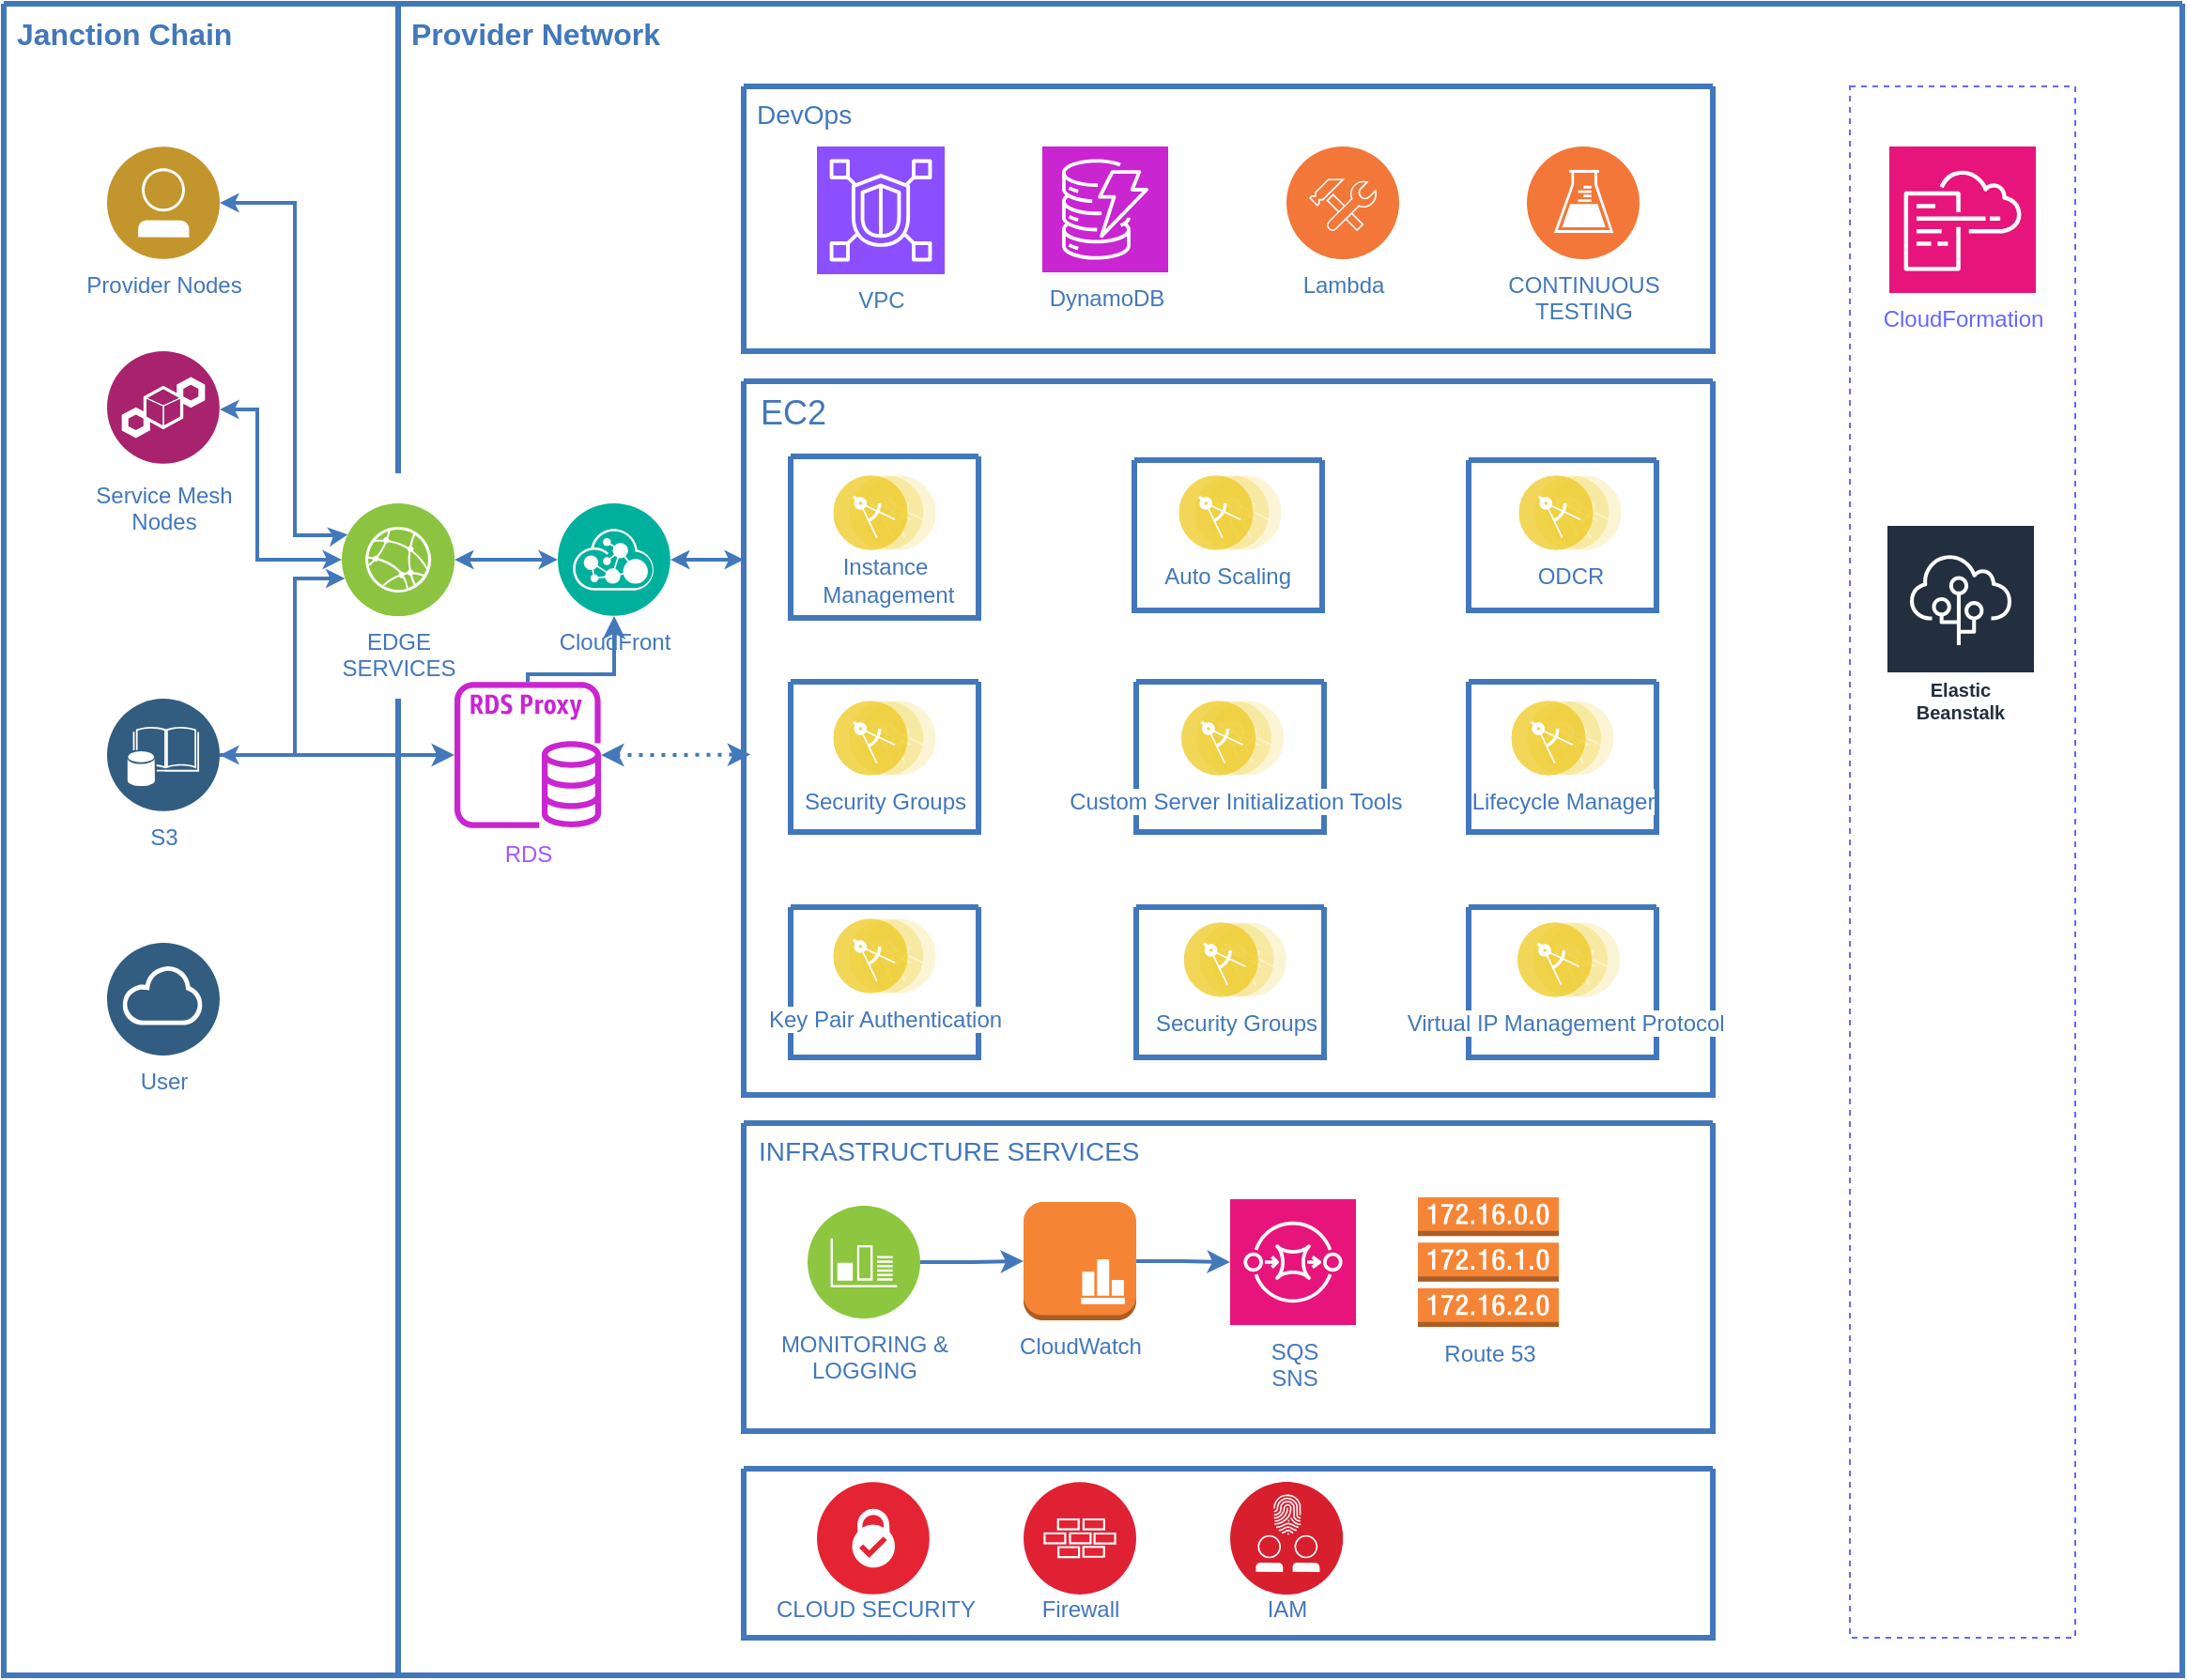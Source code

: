 <mxfile version="26.0.14">
  <diagram id="31b32b95-0358-9bc7-6ba0-a27c054ed1a7" name="Page-1">
    <mxGraphModel dx="1578" dy="1052" grid="1" gridSize="10" guides="1" tooltips="1" connect="1" arrows="1" fold="1" page="1" pageScale="1" pageWidth="827" pageHeight="1169" background="none" math="0" shadow="0">
      <root>
        <mxCell id="0" />
        <mxCell id="1" parent="0" />
        <mxCell id="2" value="" style="swimlane;shadow=0;strokeColor=#4277BB;fillColor=#ffffff;fontColor=#4277BB;align=right;startSize=0;collapsible=0;strokeWidth=3;" parent="1" vertex="1">
          <mxGeometry x="247" y="143" width="1160" height="890" as="geometry" />
        </mxCell>
        <mxCell id="3" value="Janction Chain" style="text;html=1;align=left;verticalAlign=top;fontColor=#4277BB;shadow=0;dashed=0;strokeColor=none;fillColor=none;labelBackgroundColor=none;fontStyle=1;fontSize=16;spacingLeft=5;" parent="2" vertex="1">
          <mxGeometry width="170" height="30" as="geometry" />
        </mxCell>
        <mxCell id="4" value="" style="line;strokeWidth=3;direction=south;html=1;shadow=0;labelBackgroundColor=none;fillColor=none;gradientColor=none;fontSize=12;fontColor=#4277BB;align=right;strokeColor=#4277BB;" parent="2" vertex="1">
          <mxGeometry x="205" width="10" height="250" as="geometry" />
        </mxCell>
        <mxCell id="5" value="Provider Network" style="text;html=1;align=left;verticalAlign=top;fontColor=#4277BB;shadow=0;dashed=0;strokeColor=none;fillColor=none;labelBackgroundColor=none;fontStyle=1;fontSize=16;spacingLeft=5;" parent="2" vertex="1">
          <mxGeometry x="210" width="180" height="35" as="geometry" />
        </mxCell>
        <mxCell id="16" value="" style="line;strokeWidth=3;direction=south;html=1;shadow=0;labelBackgroundColor=none;fillColor=none;gradientColor=none;fontSize=12;fontColor=#4277BB;align=right;strokeColor=#4277BB;" parent="2" vertex="1">
          <mxGeometry x="205" y="370" width="10" height="520" as="geometry" />
        </mxCell>
        <mxCell id="17" value="" style="swimlane;shadow=0;strokeColor=#4277BB;fillColor=#ffffff;fontColor=#4277BB;align=right;startSize=0;collapsible=0;strokeWidth=3;" parent="2" vertex="1">
          <mxGeometry x="394" y="780" width="516" height="90" as="geometry" />
        </mxCell>
        <mxCell id="18" value="" style="aspect=fixed;perimeter=ellipsePerimeter;html=1;align=left;shadow=0;dashed=0;image;image=img/lib/ibm/blockchain/certificate_authority.svg;labelBackgroundColor=#ffffff;strokeColor=#666666;strokeWidth=3;fillColor=#C2952D;gradientColor=none;fontSize=12;fontColor=#4277BB;labelPosition=right;verticalLabelPosition=middle;verticalAlign=middle;" parent="17" vertex="1">
          <mxGeometry x="39" y="7" width="60" height="60" as="geometry" />
        </mxCell>
        <mxCell id="Dp_y0-jSFTZ947KnKLw_-114" value="" style="image;aspect=fixed;perimeter=ellipsePerimeter;html=1;align=center;shadow=0;dashed=0;fontColor=#4277BB;labelBackgroundColor=default;fontSize=12;spacingTop=3;image=img/lib/ibm/security/firewall.svg;" vertex="1" parent="17">
          <mxGeometry x="149" y="7" width="60" height="60" as="geometry" />
        </mxCell>
        <mxCell id="Dp_y0-jSFTZ947KnKLw_-116" value="&lt;span style=&quot;color: rgb(66, 119, 187); text-align: left; background-color: rgb(255, 255, 255);&quot;&gt;CLOUD SECURITY&lt;/span&gt;" style="text;html=1;align=center;verticalAlign=middle;resizable=0;points=[];autosize=1;strokeColor=none;fillColor=none;" vertex="1" parent="17">
          <mxGeometry x="5" y="60" width="130" height="30" as="geometry" />
        </mxCell>
        <mxCell id="Dp_y0-jSFTZ947KnKLw_-118" value="&lt;span style=&quot;color: rgb(66, 119, 187); background-color: rgb(255, 255, 255);&quot;&gt;Firewall&lt;/span&gt;" style="text;html=1;align=center;verticalAlign=middle;resizable=0;points=[];autosize=1;strokeColor=none;fillColor=none;" vertex="1" parent="17">
          <mxGeometry x="149" y="60" width="60" height="30" as="geometry" />
        </mxCell>
        <mxCell id="Dp_y0-jSFTZ947KnKLw_-120" value="" style="image;aspect=fixed;perimeter=ellipsePerimeter;html=1;align=center;shadow=0;dashed=0;fontColor=#4277BB;labelBackgroundColor=default;fontSize=12;spacingTop=3;image=img/lib/ibm/security/identity_access_management.svg;" vertex="1" parent="17">
          <mxGeometry x="259" y="7" width="60" height="60" as="geometry" />
        </mxCell>
        <mxCell id="Dp_y0-jSFTZ947KnKLw_-122" value="&lt;span style=&quot;color: rgb(66, 119, 187); background-color: rgb(255, 255, 255);&quot;&gt;IAM&lt;/span&gt;" style="text;html=1;align=center;verticalAlign=middle;resizable=0;points=[];autosize=1;strokeColor=none;fillColor=none;" vertex="1" parent="17">
          <mxGeometry x="269" y="60" width="40" height="30" as="geometry" />
        </mxCell>
        <mxCell id="19" style="edgeStyle=orthogonalEdgeStyle;rounded=0;comic=0;html=1;exitX=1;exitY=0.5;entryX=0;entryY=0.25;startArrow=classic;startFill=1;endArrow=classic;endFill=1;jettySize=auto;orthogonalLoop=1;strokeColor=#4378BB;strokeWidth=2;fontFamily=Helvetica;fontSize=19;fontColor=#CC99FF;endSize=4;startSize=4;" parent="2" source="20" target="26" edge="1">
          <mxGeometry relative="1" as="geometry">
            <Array as="points">
              <mxPoint x="155" y="106" />
              <mxPoint x="155" y="283" />
              <mxPoint x="180" y="283" />
            </Array>
          </mxGeometry>
        </mxCell>
        <mxCell id="20" value="Provider Nodes" style="aspect=fixed;perimeter=ellipsePerimeter;html=1;align=center;shadow=0;dashed=0;image;image=img/lib/ibm/users/user.svg;labelBackgroundColor=#ffffff;strokeColor=#666666;strokeWidth=3;fillColor=#C2952D;gradientColor=none;fontSize=12;fontColor=#4277BB;" parent="2" vertex="1">
          <mxGeometry x="55" y="76" width="60" height="60" as="geometry" />
        </mxCell>
        <mxCell id="21" style="edgeStyle=orthogonalEdgeStyle;rounded=0;html=1;labelBackgroundColor=#ffffff;startArrow=classic;startFill=1;startSize=4;endArrow=classic;endFill=1;endSize=4;jettySize=auto;orthogonalLoop=1;strokeColor=#4378BB;strokeWidth=2;fontSize=19;fontColor=#CC99FF;" parent="2" target="26" edge="1">
          <mxGeometry relative="1" as="geometry">
            <Array as="points">
              <mxPoint x="135" y="216" />
              <mxPoint x="135" y="296" />
            </Array>
            <mxPoint x="115" y="216" as="sourcePoint" />
          </mxGeometry>
        </mxCell>
        <mxCell id="23" style="edgeStyle=orthogonalEdgeStyle;rounded=0;html=1;labelBackgroundColor=#ffffff;startArrow=classic;startFill=1;startSize=4;endArrow=classic;endFill=1;endSize=4;jettySize=auto;orthogonalLoop=1;strokeColor=#4378BB;strokeWidth=2;fontSize=19;fontColor=#CC99FF;" parent="2" target="26" edge="1">
          <mxGeometry relative="1" as="geometry">
            <Array as="points">
              <mxPoint x="155" y="400" />
              <mxPoint x="155" y="306" />
            </Array>
            <mxPoint x="115" y="400" as="sourcePoint" />
          </mxGeometry>
        </mxCell>
        <mxCell id="25" style="edgeStyle=orthogonalEdgeStyle;rounded=0;html=1;labelBackgroundColor=#ffffff;startArrow=classic;startFill=1;startSize=4;endArrow=classic;endFill=1;endSize=4;jettySize=auto;orthogonalLoop=1;strokeColor=#4378BB;strokeWidth=2;fontSize=19;fontColor=#CC99FF;" parent="2" source="26" target="28" edge="1">
          <mxGeometry relative="1" as="geometry" />
        </mxCell>
        <mxCell id="26" value="EDGE&lt;div&gt;SERVICES&lt;/div&gt;" style="aspect=fixed;perimeter=ellipsePerimeter;html=1;align=center;shadow=0;dashed=0;image;image=img/lib/ibm/infrastructure/edge_services.svg;labelBackgroundColor=#ffffff;strokeColor=#666666;strokeWidth=3;fillColor=#C2952D;gradientColor=none;fontSize=12;fontColor=#4277BB;" parent="2" vertex="1">
          <mxGeometry x="180" y="266" width="60" height="60" as="geometry" />
        </mxCell>
        <mxCell id="27" style="edgeStyle=elbowEdgeStyle;rounded=0;html=1;labelBackgroundColor=#ffffff;startArrow=classic;startFill=1;startSize=4;endArrow=classic;endFill=1;endSize=4;jettySize=auto;orthogonalLoop=1;strokeColor=#4378BB;strokeWidth=2;fontSize=19;fontColor=#CC99FF;elbow=vertical;" parent="2" source="28" target="35" edge="1">
          <mxGeometry relative="1" as="geometry">
            <mxPoint x="380" y="296" as="targetPoint" />
            <Array as="points">
              <mxPoint x="376" y="296" />
            </Array>
          </mxGeometry>
        </mxCell>
        <mxCell id="28" value="CloudFront" style="aspect=fixed;perimeter=ellipsePerimeter;html=1;align=center;shadow=0;dashed=0;image;image=img/lib/ibm/management/api_management.svg;labelBackgroundColor=#ffffff;strokeColor=#666666;strokeWidth=3;fillColor=#C2952D;gradientColor=none;fontSize=12;fontColor=#4277BB;" parent="2" vertex="1">
          <mxGeometry x="295" y="266" width="60" height="60" as="geometry" />
        </mxCell>
        <mxCell id="29" value="" style="swimlane;shadow=0;strokeColor=#4277BB;fillColor=#ffffff;fontColor=#4277BB;align=right;startSize=0;collapsible=0;strokeWidth=3;" parent="2" vertex="1">
          <mxGeometry x="394" y="44" width="516" height="141" as="geometry" />
        </mxCell>
        <mxCell id="32" value="&lt;span class=&quot;notion-enable-hover&quot; data-token-index=&quot;0&quot; style=&quot;background-image: initial; background-position: initial; background-size: initial; background-repeat: initial; background-attachment: initial; background-origin: initial; background-clip: initial; isolation: auto;&quot;&gt;Lambda&lt;/span&gt;&lt;div&gt;&lt;span class=&quot;notion-enable-hover&quot; data-token-index=&quot;0&quot; style=&quot;background:rgba(251, 243, 219, 1);isolation:auto&quot;&gt;&lt;br&gt;&lt;/span&gt;&lt;/div&gt;" style="aspect=fixed;perimeter=ellipsePerimeter;html=1;align=center;shadow=0;dashed=0;image;image=img/lib/ibm/devops/configuration_management.svg;labelBackgroundColor=#ffffff;strokeColor=#666666;strokeWidth=3;fillColor=#C2952D;gradientColor=none;fontSize=12;fontColor=#4277BB;" parent="29" vertex="1">
          <mxGeometry x="289" y="32" width="60" height="60" as="geometry" />
        </mxCell>
        <mxCell id="33" value="CONTINUOUS&lt;div&gt;TESTING&lt;/div&gt;" style="aspect=fixed;perimeter=ellipsePerimeter;html=1;align=center;shadow=0;dashed=0;image;image=img/lib/ibm/devops/continuous_testing.svg;labelBackgroundColor=#ffffff;strokeColor=#666666;strokeWidth=3;fillColor=#C2952D;gradientColor=none;fontSize=12;fontColor=#4277BB;" parent="29" vertex="1">
          <mxGeometry x="417" y="32" width="60" height="60" as="geometry" />
        </mxCell>
        <mxCell id="34" value="DevOps" style="text;html=1;align=left;verticalAlign=top;fontColor=#4277BB;shadow=0;dashed=0;strokeColor=none;fillColor=none;labelBackgroundColor=none;fontStyle=0;fontSize=14;spacingLeft=5;" parent="29" vertex="1">
          <mxGeometry width="90" height="26" as="geometry" />
        </mxCell>
        <mxCell id="Dp_y0-jSFTZ947KnKLw_-128" value="&lt;font style=&quot;color: rgb(67, 120, 187);&quot;&gt;VPC&lt;/font&gt;" style="sketch=0;points=[[0,0,0],[0.25,0,0],[0.5,0,0],[0.75,0,0],[1,0,0],[0,1,0],[0.25,1,0],[0.5,1,0],[0.75,1,0],[1,1,0],[0,0.25,0],[0,0.5,0],[0,0.75,0],[1,0.25,0],[1,0.5,0],[1,0.75,0]];outlineConnect=0;fontColor=#232F3E;fillColor=#8C4FFF;strokeColor=#ffffff;dashed=0;verticalLabelPosition=bottom;verticalAlign=top;align=center;html=1;fontSize=12;fontStyle=0;aspect=fixed;shape=mxgraph.aws4.resourceIcon;resIcon=mxgraph.aws4.vpc_lattice;" vertex="1" parent="29">
          <mxGeometry x="39" y="32" width="68" height="68" as="geometry" />
        </mxCell>
        <mxCell id="Dp_y0-jSFTZ947KnKLw_-139" value="&lt;font style=&quot;color: rgb(67, 120, 187);&quot;&gt;DynamoDB&lt;/font&gt;" style="sketch=0;points=[[0,0,0],[0.25,0,0],[0.5,0,0],[0.75,0,0],[1,0,0],[0,1,0],[0.25,1,0],[0.5,1,0],[0.75,1,0],[1,1,0],[0,0.25,0],[0,0.5,0],[0,0.75,0],[1,0.25,0],[1,0.5,0],[1,0.75,0]];outlineConnect=0;fontColor=#232F3E;fillColor=#C925D1;strokeColor=#ffffff;dashed=0;verticalLabelPosition=bottom;verticalAlign=top;align=center;html=1;fontSize=12;fontStyle=0;aspect=fixed;shape=mxgraph.aws4.resourceIcon;resIcon=mxgraph.aws4.dynamodb;" vertex="1" parent="29">
          <mxGeometry x="159" y="32" width="67" height="67" as="geometry" />
        </mxCell>
        <mxCell id="35" value="" style="swimlane;shadow=0;strokeColor=#4277BB;fillColor=#ffffff;fontColor=#4277BB;align=right;startSize=0;collapsible=0;strokeWidth=3;" parent="2" vertex="1">
          <mxGeometry x="394" y="201" width="516" height="380" as="geometry" />
        </mxCell>
        <mxCell id="52" value="&lt;font style=&quot;font-size: 18px;&quot;&gt;EC2&lt;/font&gt;" style="text;html=1;align=left;verticalAlign=top;fontColor=#4277BB;shadow=0;dashed=0;strokeColor=none;fillColor=none;labelBackgroundColor=none;fontStyle=0;fontSize=14;spacingLeft=5;" parent="35" vertex="1">
          <mxGeometry x="2" width="231" height="24" as="geometry" />
        </mxCell>
        <mxCell id="65" value="" style="swimlane;shadow=0;strokeColor=#4277BB;fillColor=#ffffff;fontColor=#4277BB;align=right;startSize=0;collapsible=0;strokeWidth=3;" parent="35" vertex="1">
          <mxGeometry x="25" y="40" width="100" height="86" as="geometry" />
        </mxCell>
        <mxCell id="66" value="" style="aspect=fixed;perimeter=ellipsePerimeter;html=1;align=center;shadow=0;dashed=0;image;image=img/lib/ibm/applications/microservice.svg;labelBackgroundColor=#ffffff;strokeColor=#666666;strokeWidth=3;fillColor=#C2952D;gradientColor=none;fontSize=12;fontColor=#4277BB;" parent="65" vertex="1">
          <mxGeometry x="22.67" y="10" width="54.67" height="40" as="geometry" />
        </mxCell>
        <mxCell id="Dp_y0-jSFTZ947KnKLw_-104" value="&lt;span style=&quot;color: rgb(66, 119, 187); background-color: rgb(255, 255, 255);&quot;&gt;Instance&lt;/span&gt;&lt;div&gt;&lt;span style=&quot;color: rgb(66, 119, 187); background-color: rgb(255, 255, 255);&quot;&gt;&amp;nbsp;Management&lt;/span&gt;&lt;/div&gt;" style="text;html=1;align=center;verticalAlign=middle;resizable=0;points=[];autosize=1;strokeColor=none;fillColor=none;" vertex="1" parent="65">
          <mxGeometry y="46" width="100" height="40" as="geometry" />
        </mxCell>
        <mxCell id="68" value="" style="swimlane;shadow=0;strokeColor=#4277BB;fillColor=#ffffff;fontColor=#4277BB;align=right;startSize=0;collapsible=0;strokeWidth=3;" parent="35" vertex="1">
          <mxGeometry x="208" y="42" width="100" height="80" as="geometry" />
        </mxCell>
        <mxCell id="69" value="Auto Scaling&lt;span style=&quot;background-color: light-dark(rgb(255, 255, 255), rgb(18, 18, 18)); color: light-dark(rgb(66, 119, 187), rgb(101, 146, 205));&quot;&gt;&amp;nbsp;&lt;/span&gt;" style="aspect=fixed;perimeter=ellipsePerimeter;html=1;align=center;shadow=0;dashed=0;image;image=img/lib/ibm/applications/microservice.svg;labelBackgroundColor=#ffffff;strokeColor=#666666;strokeWidth=3;fillColor=#C2952D;gradientColor=none;fontSize=12;fontColor=#4277BB;" parent="68" vertex="1">
          <mxGeometry x="23.66" y="8" width="54.67" height="40" as="geometry" />
        </mxCell>
        <mxCell id="70" value="" style="swimlane;shadow=0;strokeColor=#4277BB;fillColor=#ffffff;fontColor=#4277BB;align=right;startSize=0;collapsible=0;strokeWidth=3;" parent="35" vertex="1">
          <mxGeometry x="386" y="42" width="100" height="80" as="geometry" />
        </mxCell>
        <mxCell id="Dp_y0-jSFTZ947KnKLw_-107" value="ODCR" style="aspect=fixed;perimeter=ellipsePerimeter;html=1;align=center;shadow=0;dashed=0;image;image=img/lib/ibm/applications/microservice.svg;labelBackgroundColor=#ffffff;strokeColor=#666666;strokeWidth=3;fillColor=#C2952D;gradientColor=none;fontSize=12;fontColor=#4277BB;" vertex="1" parent="70">
          <mxGeometry x="26.66" y="8" width="54.67" height="40" as="geometry" />
        </mxCell>
        <mxCell id="72" value="" style="swimlane;shadow=0;strokeColor=#4277BB;fillColor=#ffffff;fontColor=#4277BB;align=right;startSize=0;collapsible=0;strokeWidth=3;" parent="35" vertex="1">
          <mxGeometry x="25.0" y="160" width="100" height="80" as="geometry" />
        </mxCell>
        <mxCell id="Dp_y0-jSFTZ947KnKLw_-105" value="Security Groups" style="aspect=fixed;perimeter=ellipsePerimeter;html=1;align=center;shadow=0;dashed=0;image;image=img/lib/ibm/applications/microservice.svg;labelBackgroundColor=#ffffff;strokeColor=#666666;strokeWidth=3;fillColor=#C2952D;gradientColor=none;fontSize=12;fontColor=#4277BB;" vertex="1" parent="72">
          <mxGeometry x="22.67" y="10" width="54.67" height="40" as="geometry" />
        </mxCell>
        <mxCell id="74" value="" style="swimlane;shadow=0;strokeColor=#4277BB;fillColor=#ffffff;fontColor=#4277BB;align=right;startSize=0;collapsible=0;strokeWidth=3;" parent="35" vertex="1">
          <mxGeometry x="209.0" y="160" width="100" height="80" as="geometry" />
        </mxCell>
        <mxCell id="Dp_y0-jSFTZ947KnKLw_-108" value="&amp;nbsp;Custom Server Initialization Tools" style="aspect=fixed;perimeter=ellipsePerimeter;html=1;align=center;shadow=0;dashed=0;image;image=img/lib/ibm/applications/microservice.svg;labelBackgroundColor=#ffffff;strokeColor=#666666;strokeWidth=3;fillColor=#C2952D;gradientColor=none;fontSize=12;fontColor=#4277BB;" vertex="1" parent="74">
          <mxGeometry x="24.0" y="10" width="54.67" height="40" as="geometry" />
        </mxCell>
        <mxCell id="76" value="" style="swimlane;shadow=0;strokeColor=#4277BB;fillColor=#ffffff;fontColor=#4277BB;align=right;startSize=0;collapsible=0;strokeWidth=3;" parent="35" vertex="1">
          <mxGeometry x="386.0" y="160" width="100" height="80" as="geometry" />
        </mxCell>
        <mxCell id="Dp_y0-jSFTZ947KnKLw_-109" value="Lifecycle Manager" style="aspect=fixed;perimeter=ellipsePerimeter;html=1;align=center;shadow=0;dashed=0;image;image=img/lib/ibm/applications/microservice.svg;labelBackgroundColor=#ffffff;strokeColor=#666666;strokeWidth=3;fillColor=#C2952D;gradientColor=none;fontSize=12;fontColor=#4277BB;" vertex="1" parent="76">
          <mxGeometry x="22.66" y="10" width="54.67" height="40" as="geometry" />
        </mxCell>
        <mxCell id="78" value="" style="swimlane;shadow=0;strokeColor=#4277BB;fillColor=#ffffff;fontColor=#4277BB;align=right;startSize=0;collapsible=0;strokeWidth=3;" parent="35" vertex="1">
          <mxGeometry x="25.0" y="280" width="100" height="80" as="geometry" />
        </mxCell>
        <mxCell id="Dp_y0-jSFTZ947KnKLw_-106" value="Key Pair Authentication" style="aspect=fixed;perimeter=ellipsePerimeter;html=1;align=center;shadow=0;dashed=0;image;image=img/lib/ibm/applications/microservice.svg;labelBackgroundColor=#ffffff;strokeColor=#666666;strokeWidth=3;fillColor=#C2952D;gradientColor=none;fontSize=12;fontColor=#4277BB;" vertex="1" parent="78">
          <mxGeometry x="22.66" y="6" width="54.67" height="40" as="geometry" />
        </mxCell>
        <mxCell id="80" value="" style="swimlane;shadow=0;strokeColor=#4277BB;fillColor=#ffffff;fontColor=#4277BB;align=right;startSize=0;collapsible=0;strokeWidth=3;" parent="35" vertex="1">
          <mxGeometry x="209.0" y="280" width="100" height="80" as="geometry" />
        </mxCell>
        <mxCell id="Dp_y0-jSFTZ947KnKLw_-110" value="Security Groups" style="aspect=fixed;perimeter=ellipsePerimeter;html=1;align=center;shadow=0;dashed=0;image;image=img/lib/ibm/applications/microservice.svg;labelBackgroundColor=#ffffff;strokeColor=#666666;strokeWidth=3;fillColor=#C2952D;gradientColor=none;fontSize=12;fontColor=#4277BB;" vertex="1" parent="80">
          <mxGeometry x="25.33" y="8" width="54.67" height="40" as="geometry" />
        </mxCell>
        <mxCell id="82" value="" style="swimlane;shadow=0;strokeColor=#4277BB;fillColor=#ffffff;fontColor=#4277BB;align=right;startSize=0;collapsible=0;strokeWidth=3;" parent="35" vertex="1">
          <mxGeometry x="386.0" y="280" width="100" height="80" as="geometry" />
        </mxCell>
        <mxCell id="Dp_y0-jSFTZ947KnKLw_-111" value="Virtual IP Management Protocol&lt;span style=&quot;color: light-dark(rgb(66, 119, 187), rgb(101, 146, 205)); background-color: light-dark(rgb(255, 255, 255), rgb(18, 18, 18));&quot;&gt;&amp;nbsp;&lt;/span&gt;" style="aspect=fixed;perimeter=ellipsePerimeter;html=1;align=center;shadow=0;dashed=0;image;image=img/lib/ibm/applications/microservice.svg;labelBackgroundColor=#ffffff;strokeColor=#666666;strokeWidth=3;fillColor=#C2952D;gradientColor=none;fontSize=12;fontColor=#4277BB;" vertex="1" parent="82">
          <mxGeometry x="26.0" y="8" width="54.67" height="40" as="geometry" />
        </mxCell>
        <mxCell id="55" value="" style="swimlane;shadow=0;strokeColor=#4277BB;fillColor=#ffffff;fontColor=#4277BB;align=right;startSize=0;collapsible=0;strokeWidth=3;" parent="2" vertex="1">
          <mxGeometry x="394" y="596" width="516" height="164" as="geometry" />
        </mxCell>
        <mxCell id="56" value="MONITORING &amp;amp;&lt;div&gt;LOGGING&lt;/div&gt;" style="aspect=fixed;perimeter=ellipsePerimeter;html=1;align=center;shadow=0;dashed=0;image;image=img/lib/ibm/infrastructure/monitoring_logging.svg;labelBackgroundColor=none;strokeColor=#666666;strokeWidth=3;fillColor=#C2952D;gradientColor=none;fontSize=12;fontColor=#4277BB;" parent="55" vertex="1">
          <mxGeometry x="34" y="44" width="60" height="60" as="geometry" />
        </mxCell>
        <mxCell id="60" value="INFRASTRUCTURE SERVICES" style="text;html=1;align=left;verticalAlign=top;fontColor=#4277BB;shadow=0;dashed=0;strokeColor=none;fillColor=none;labelBackgroundColor=none;fontStyle=0;fontSize=14;spacingLeft=5;" parent="55" vertex="1">
          <mxGeometry x="1" width="231" height="24" as="geometry" />
        </mxCell>
        <mxCell id="Dp_y0-jSFTZ947KnKLw_-130" value="&lt;span class=&quot;notion-enable-hover&quot; data-token-index=&quot;0&quot; style=&quot;background-image: initial; background-position: initial; background-size: initial; background-repeat: initial; background-attachment: initial; background-origin: initial; background-clip: initial; isolation: auto;&quot;&gt;&lt;font style=&quot;color: rgb(67, 120, 187);&quot;&gt;CloudWatch&lt;/font&gt;&lt;/span&gt;" style="outlineConnect=0;dashed=0;verticalLabelPosition=bottom;verticalAlign=top;align=center;html=1;shape=mxgraph.aws3.instance_with_cloudwatch;fillColor=#F58534;gradientColor=none;" vertex="1" parent="55">
          <mxGeometry x="149" y="42" width="60" height="63" as="geometry" />
        </mxCell>
        <mxCell id="Dp_y0-jSFTZ947KnKLw_-131" style="edgeStyle=orthogonalEdgeStyle;rounded=0;orthogonalLoop=1;jettySize=auto;html=1;entryX=0;entryY=0.5;entryDx=0;entryDy=0;entryPerimeter=0;strokeColor=#4378BB;strokeWidth=2;" edge="1" parent="55" source="56" target="Dp_y0-jSFTZ947KnKLw_-130">
          <mxGeometry relative="1" as="geometry" />
        </mxCell>
        <mxCell id="Dp_y0-jSFTZ947KnKLw_-132" value="&lt;font style=&quot;color: rgb(67, 120, 187);&quot;&gt;SQS&lt;/font&gt;&lt;div&gt;&lt;font style=&quot;color: rgb(67, 120, 187);&quot;&gt;SNS&lt;/font&gt;&lt;/div&gt;" style="sketch=0;points=[[0,0,0],[0.25,0,0],[0.5,0,0],[0.75,0,0],[1,0,0],[0,1,0],[0.25,1,0],[0.5,1,0],[0.75,1,0],[1,1,0],[0,0.25,0],[0,0.5,0],[0,0.75,0],[1,0.25,0],[1,0.5,0],[1,0.75,0]];outlineConnect=0;fontColor=#232F3E;fillColor=#E7157B;strokeColor=#ffffff;dashed=0;verticalLabelPosition=bottom;verticalAlign=top;align=center;html=1;fontSize=12;fontStyle=0;aspect=fixed;shape=mxgraph.aws4.resourceIcon;resIcon=mxgraph.aws4.sqs;" vertex="1" parent="55">
          <mxGeometry x="259" y="40.5" width="67" height="67" as="geometry" />
        </mxCell>
        <mxCell id="Dp_y0-jSFTZ947KnKLw_-133" style="edgeStyle=orthogonalEdgeStyle;rounded=0;orthogonalLoop=1;jettySize=auto;html=1;entryX=0;entryY=0.5;entryDx=0;entryDy=0;entryPerimeter=0;strokeColor=#4378BB;strokeWidth=2;" edge="1" parent="55" source="Dp_y0-jSFTZ947KnKLw_-130" target="Dp_y0-jSFTZ947KnKLw_-132">
          <mxGeometry relative="1" as="geometry" />
        </mxCell>
        <mxCell id="Dp_y0-jSFTZ947KnKLw_-136" value="&lt;font style=&quot;color: rgb(67, 120, 187);&quot;&gt;Route 53&lt;/font&gt;" style="outlineConnect=0;dashed=0;verticalLabelPosition=bottom;verticalAlign=top;align=center;html=1;shape=mxgraph.aws3.route_table;fillColor=#F58536;gradientColor=none;" vertex="1" parent="55">
          <mxGeometry x="359" y="39.5" width="75" height="69" as="geometry" />
        </mxCell>
        <mxCell id="Dp_y0-jSFTZ947KnKLw_-125" style="edgeStyle=orthogonalEdgeStyle;rounded=0;orthogonalLoop=1;jettySize=auto;html=1;strokeColor=#4378BB;strokeWidth=2;" edge="1" parent="2" source="Dp_y0-jSFTZ947KnKLw_-97" target="Dp_y0-jSFTZ947KnKLw_-123">
          <mxGeometry relative="1" as="geometry" />
        </mxCell>
        <mxCell id="Dp_y0-jSFTZ947KnKLw_-97" value="&lt;div&gt;S3&lt;/div&gt;" style="aspect=fixed;perimeter=ellipsePerimeter;html=1;align=center;shadow=0;dashed=0;image;image=img/lib/ibm/data/enterprise_data.svg;labelBackgroundColor=#ffffff;strokeColor=#666666;strokeWidth=3;fillColor=#C2952D;gradientColor=none;fontSize=12;fontColor=#4277BB;" vertex="1" parent="2">
          <mxGeometry x="55" y="370" width="60" height="60" as="geometry" />
        </mxCell>
        <mxCell id="Dp_y0-jSFTZ947KnKLw_-100" value="&amp;nbsp;Service Mesh&amp;nbsp;&lt;div&gt;Nodes&lt;/div&gt;" style="image;aspect=fixed;perimeter=ellipsePerimeter;html=1;align=center;shadow=0;dashed=0;fontColor=#4277BB;labelBackgroundColor=default;fontSize=12;spacingTop=3;image=img/lib/ibm/blockchain/blockchain.svg;" vertex="1" parent="2">
          <mxGeometry x="55" y="185" width="60" height="60" as="geometry" />
        </mxCell>
        <mxCell id="Dp_y0-jSFTZ947KnKLw_-102" value="User" style="aspect=fixed;perimeter=ellipsePerimeter;html=1;align=center;shadow=0;dashed=0;image;image=img/lib/ibm/data/cloud.svg;labelBackgroundColor=#ffffff;strokeColor=#666666;strokeWidth=3;fillColor=#C2952D;gradientColor=none;fontSize=12;fontColor=#4277BB;" vertex="1" parent="2">
          <mxGeometry x="55" y="500" width="60" height="60" as="geometry" />
        </mxCell>
        <mxCell id="Dp_y0-jSFTZ947KnKLw_-129" style="edgeStyle=orthogonalEdgeStyle;rounded=0;orthogonalLoop=1;jettySize=auto;html=1;strokeColor=#4378BB;strokeWidth=2;" edge="1" parent="2" source="Dp_y0-jSFTZ947KnKLw_-123" target="28">
          <mxGeometry relative="1" as="geometry">
            <Array as="points">
              <mxPoint x="279" y="357" />
              <mxPoint x="325" y="357" />
            </Array>
          </mxGeometry>
        </mxCell>
        <mxCell id="Dp_y0-jSFTZ947KnKLw_-123" value="&lt;font style=&quot;color: rgb(165, 86, 255);&quot;&gt;RDS&lt;/font&gt;" style="sketch=0;outlineConnect=0;fontColor=#232F3E;gradientColor=none;fillColor=#C925D1;strokeColor=none;dashed=0;verticalLabelPosition=bottom;verticalAlign=top;align=center;html=1;fontSize=12;fontStyle=0;aspect=fixed;pointerEvents=1;shape=mxgraph.aws4.rds_proxy;" vertex="1" parent="2">
          <mxGeometry x="240" y="361" width="78" height="78" as="geometry" />
        </mxCell>
        <mxCell id="Dp_y0-jSFTZ947KnKLw_-126" style="edgeStyle=orthogonalEdgeStyle;rounded=0;orthogonalLoop=1;jettySize=auto;html=1;entryX=0.007;entryY=0.523;entryDx=0;entryDy=0;entryPerimeter=0;startArrow=classic;startFill=1;strokeColor=#4378BB;strokeWidth=2;dashed=1;dashPattern=1 2;" edge="1" parent="2" source="Dp_y0-jSFTZ947KnKLw_-123" target="35">
          <mxGeometry relative="1" as="geometry" />
        </mxCell>
        <mxCell id="Dp_y0-jSFTZ947KnKLw_-134" value="" style="rounded=0;whiteSpace=wrap;html=1;fillColor=none;dashed=1;strokeColor=#6666FF;" vertex="1" parent="2">
          <mxGeometry x="983" y="44" width="120" height="826" as="geometry" />
        </mxCell>
        <mxCell id="Dp_y0-jSFTZ947KnKLw_-135" value="&lt;font style=&quot;color: rgb(102, 102, 255);&quot;&gt;CloudFormation&lt;/font&gt;" style="sketch=0;points=[[0,0,0],[0.25,0,0],[0.5,0,0],[0.75,0,0],[1,0,0],[0,1,0],[0.25,1,0],[0.5,1,0],[0.75,1,0],[1,1,0],[0,0.25,0],[0,0.5,0],[0,0.75,0],[1,0.25,0],[1,0.5,0],[1,0.75,0]];points=[[0,0,0],[0.25,0,0],[0.5,0,0],[0.75,0,0],[1,0,0],[0,1,0],[0.25,1,0],[0.5,1,0],[0.75,1,0],[1,1,0],[0,0.25,0],[0,0.5,0],[0,0.75,0],[1,0.25,0],[1,0.5,0],[1,0.75,0]];outlineConnect=0;fontColor=#232F3E;fillColor=#E7157B;strokeColor=#ffffff;dashed=0;verticalLabelPosition=bottom;verticalAlign=top;align=center;html=1;fontSize=12;fontStyle=0;aspect=fixed;shape=mxgraph.aws4.resourceIcon;resIcon=mxgraph.aws4.cloudformation;" vertex="1" parent="2">
          <mxGeometry x="1004" y="76" width="78" height="78" as="geometry" />
        </mxCell>
        <mxCell id="Dp_y0-jSFTZ947KnKLw_-138" value="Elastic Beanstalk" style="sketch=0;outlineConnect=0;fontColor=#232F3E;gradientColor=none;strokeColor=#ffffff;fillColor=#232F3E;dashed=0;verticalLabelPosition=middle;verticalAlign=bottom;align=center;html=1;whiteSpace=wrap;fontSize=10;fontStyle=1;spacing=3;shape=mxgraph.aws4.productIcon;prIcon=mxgraph.aws4.elastic_beanstalk;" vertex="1" parent="2">
          <mxGeometry x="1002" y="277" width="80" height="110" as="geometry" />
        </mxCell>
      </root>
    </mxGraphModel>
  </diagram>
</mxfile>
